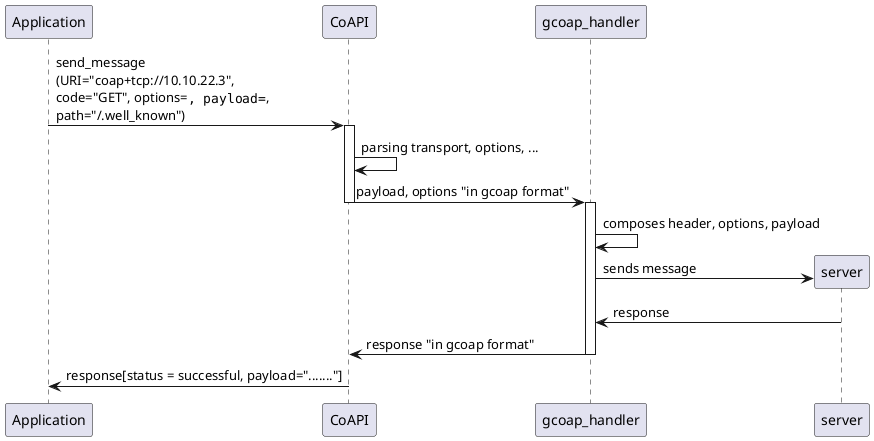 @startuml

Application -> CoAPI: send_message\n(URI="coap+tcp://10.10.22.3",\ncode="GET", options="", payload="", \npath="/.well_known")
activate CoAPI
CoAPI -> CoAPI: parsing transport, options, ...
CoAPI -> gcoap_handler: payload, options "in gcoap format"
deactivate CoAPI
activate gcoap_handler
gcoap_handler -> gcoap_handler: composes header, options, payload
create server
gcoap_handler -> server: sends message
server -> gcoap_handler: response
gcoap_handler -> CoAPI: response "in gcoap format"
deactivate gcoap_handler
CoAPI -> Application: response[status = successful, payload="......."]

@enduml